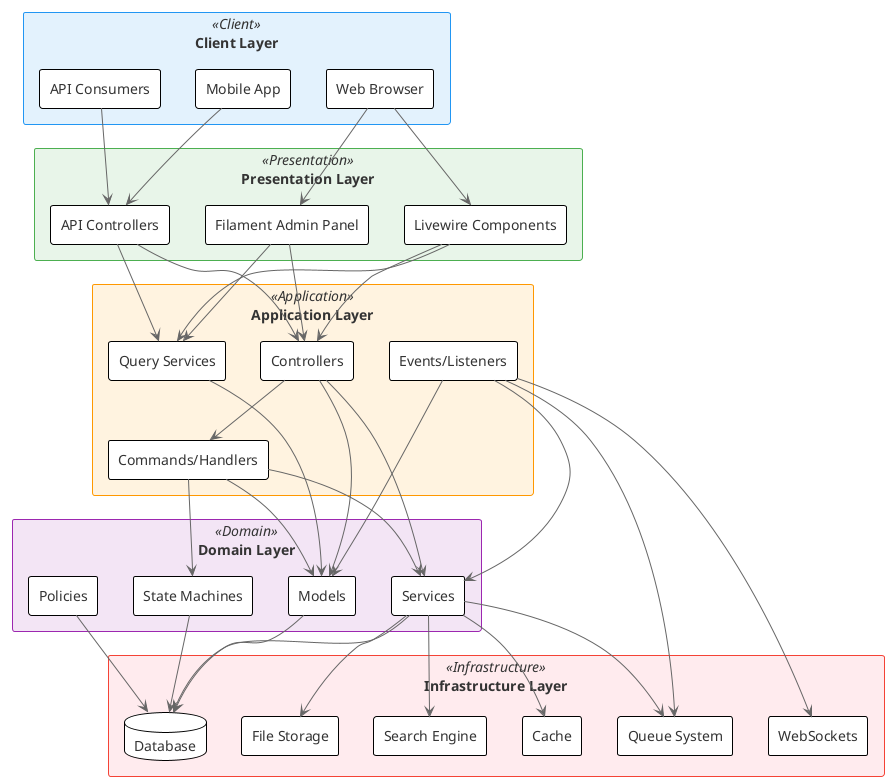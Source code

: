 @startuml Architecture Overview (Light Mode)

' Light mode theme
!theme plain
skinparam backgroundColor white
skinparam ArrowColor #666666
skinparam shadowing false
skinparam DefaultFontColor #333333
skinparam DefaultBackgroundColor #FEFEFE
skinparam DefaultBorderColor #999999

' Define styles for different layers
skinparam rectangle {
    BackgroundColor<<Client>> #E3F2FD
    BorderColor<<Client>> #2196F3
    BackgroundColor<<Presentation>> #E8F5E9
    BorderColor<<Presentation>> #4CAF50
    BackgroundColor<<Application>> #FFF3E0
    BorderColor<<Application>> #FF9800
    BackgroundColor<<Domain>> #F3E5F5
    BorderColor<<Domain>> #9C27B0
    BackgroundColor<<Infrastructure>> #FFEBEE
    BorderColor<<Infrastructure>> #F44336
}

' Client Layer
rectangle "Client Layer" <<Client>> {
    rectangle "Web Browser" as A1
    rectangle "Mobile App" as A2
    rectangle "API Consumers" as A3
}

' Presentation Layer
rectangle "Presentation Layer" <<Presentation>> {
    rectangle "Livewire Components" as B1
    rectangle "Filament Admin Panel" as B2
    rectangle "API Controllers" as B3
}

' Application Layer
rectangle "Application Layer" <<Application>> {
    rectangle "Controllers" as C1
    rectangle "Commands/Handlers" as C2
    rectangle "Query Services" as C3
    rectangle "Events/Listeners" as C4
}

' Domain Layer
rectangle "Domain Layer" <<Domain>> {
    rectangle "Models" as D1
    rectangle "Services" as D2
    rectangle "State Machines" as D3
    rectangle "Policies" as D4
}

' Infrastructure Layer
rectangle "Infrastructure Layer" <<Infrastructure>> {
    database "Database" as E1
    rectangle "Search Engine" as E2
    rectangle "Queue System" as E3
    rectangle "WebSockets" as E4
    rectangle "File Storage" as E5
    rectangle "Cache" as E6
}

' Connections between layers
A1 -down-> B1
A1 -down-> B2
A2 -down-> B3
A3 -down-> B3

B1 -down-> C1
B1 -down-> C3
B2 -down-> C1
B2 -down-> C3
B3 -down-> C1
B3 -down-> C3

C1 -down-> C2
C1 -down-> D1
C1 -down-> D2
C2 -down-> D1
C2 -down-> D2
C2 -down-> D3
C3 -down-> D1
C4 -down-> D1
C4 -down-> D2

D1 -down-> E1
D2 -down-> E1
D2 -down-> E2
D2 -down-> E3
D2 -down-> E5
D2 -down-> E6
D3 -down-> E1
D4 -down-> E1

C4 -down-> E3
C4 -down-> E4

@enduml
